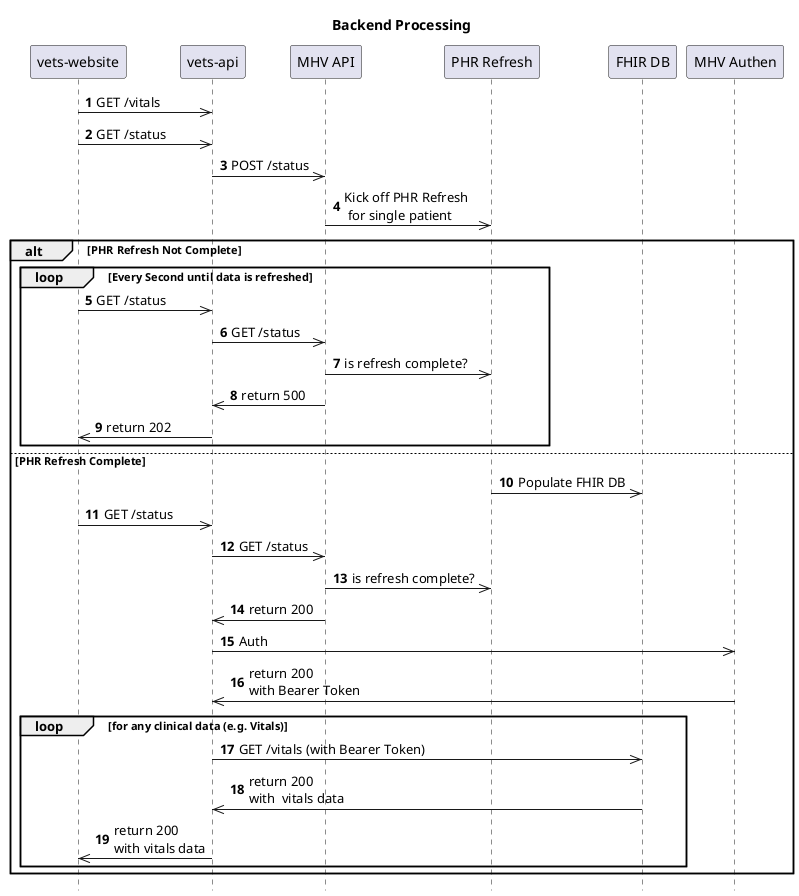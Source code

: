 @startuml
skinparam svgDimensionStyle false
hide footbox
autonumber
title "Backend Processing"

	participant "vets-website" as VW
    participant "vets-api" as VA
    participant "MHV API" as MHVAPI
	participant "PHR Refresh" as PHR
    participant "FHIR DB" as FHIR
    participant "MHV Authen" as MHVAuth
    VW->>VA: GET /vitals
    VW->>VA: GET /status
    VA->>MHVAPI: POST /status
    MHVAPI->>PHR: Kick off PHR Refresh\n for single patient

    alt PHR Refresh Not Complete
        loop Every Second until data is refreshed
            VW->>VA: GET /status
            VA->>MHVAPI: GET /status
            MHVAPI->>PHR:  is refresh complete? 
            MHVAPI->>VA: return 500
            VA->>VW: return 202
        end
    else PHR Refresh Complete
        PHR->>FHIR: Populate FHIR DB
	VW->>VA: GET /status
        VA->>MHVAPI: GET /status
        MHVAPI->>PHR:  is refresh complete? 
        MHVAPI->>VA: return 200 
        
        VA->>MHVAuth: Auth
        MHVAuth->>VA: return 200\nwith Bearer Token

        loop for any clinical data (e.g. Vitals)
            VA->>FHIR: GET /vitals (with Bearer Token)
            FHIR->>VA: return 200\nwith  vitals data
            VA->>VW: return 200\nwith vitals data
        end
    end
@enduml